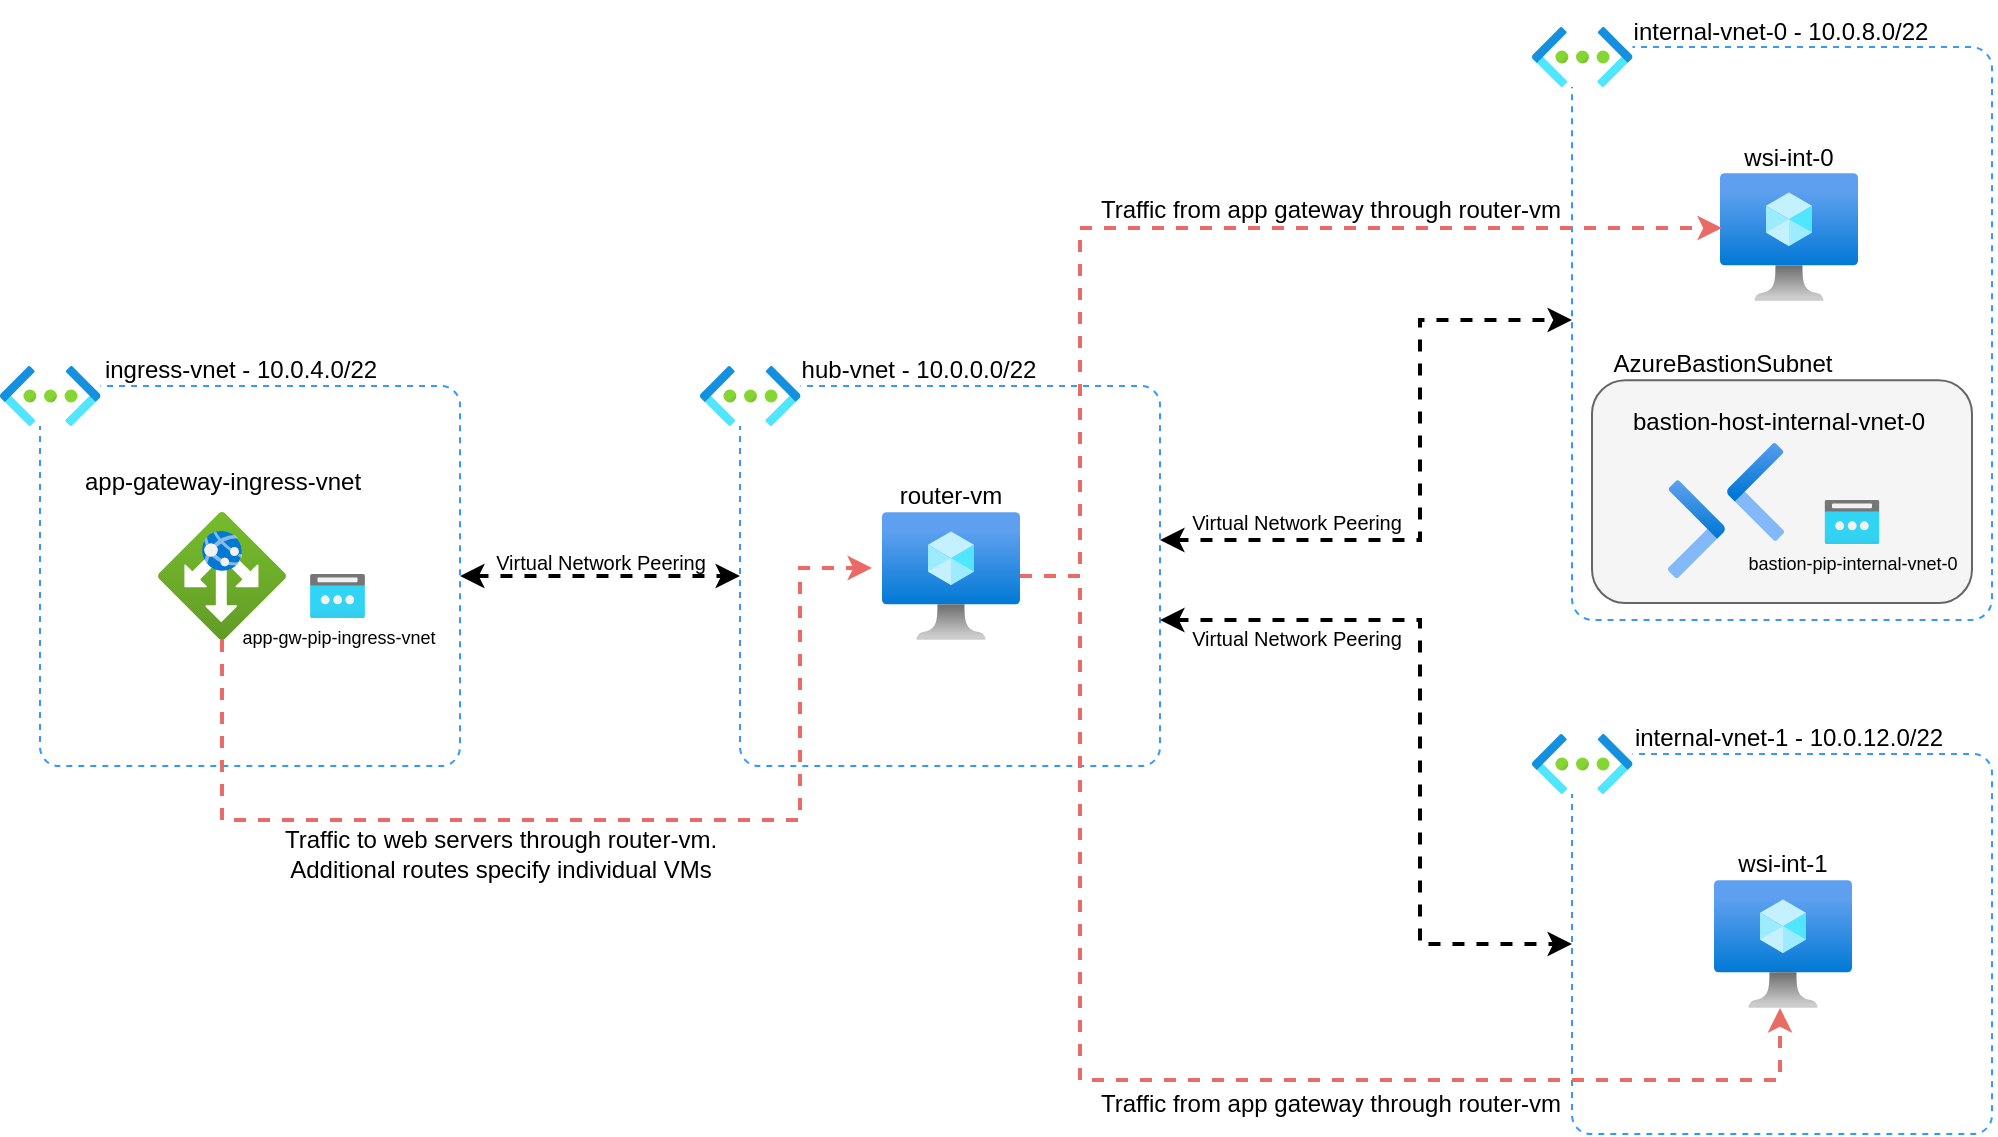 <mxfile version="24.0.0" type="github">
  <diagram name="Page-1" id="jYixplyprYPuEKd9gNtR">
    <mxGraphModel dx="1434" dy="797" grid="1" gridSize="10" guides="1" tooltips="1" connect="1" arrows="1" fold="1" page="1" pageScale="1" pageWidth="1169" pageHeight="827" math="0" shadow="0">
      <root>
        <mxCell id="0" />
        <mxCell id="1" parent="0" />
        <mxCell id="JOG0SNgDEtSP5BDotJ7P-7" value="" style="group" parent="1" vertex="1" connectable="0">
          <mxGeometry x="440" y="230" width="230" height="213" as="geometry" />
        </mxCell>
        <mxCell id="JOG0SNgDEtSP5BDotJ7P-2" value="" style="rounded=1;whiteSpace=wrap;html=1;dashed=1;strokeColor=#3399FF;arcSize=5;" parent="JOG0SNgDEtSP5BDotJ7P-7" vertex="1">
          <mxGeometry x="20" y="23" width="210" height="190" as="geometry" />
        </mxCell>
        <mxCell id="JOG0SNgDEtSP5BDotJ7P-3" value="" style="image;aspect=fixed;html=1;points=[];align=center;fontSize=12;image=img/lib/azure2/networking/Virtual_Networks.svg;imageBackground=default;" parent="JOG0SNgDEtSP5BDotJ7P-7" vertex="1">
          <mxGeometry y="13" width="50.25" height="30" as="geometry" />
        </mxCell>
        <mxCell id="JOG0SNgDEtSP5BDotJ7P-4" value="" style="image;aspect=fixed;html=1;points=[];align=center;fontSize=12;image=img/lib/azure2/compute/Virtual_Machine.svg;" parent="JOG0SNgDEtSP5BDotJ7P-7" vertex="1">
          <mxGeometry x="91" y="86" width="69" height="64" as="geometry" />
        </mxCell>
        <mxCell id="JOG0SNgDEtSP5BDotJ7P-5" value="router-vm" style="text;html=1;align=center;verticalAlign=middle;resizable=0;points=[];autosize=1;strokeColor=none;fillColor=none;" parent="JOG0SNgDEtSP5BDotJ7P-7" vertex="1">
          <mxGeometry x="90" y="63" width="70" height="30" as="geometry" />
        </mxCell>
        <mxCell id="JOG0SNgDEtSP5BDotJ7P-6" value="hub-vnet - 10.0.0.0/22" style="text;html=1;align=center;verticalAlign=middle;resizable=0;points=[];autosize=1;strokeColor=none;fillColor=none;" parent="JOG0SNgDEtSP5BDotJ7P-7" vertex="1">
          <mxGeometry x="39" width="140" height="30" as="geometry" />
        </mxCell>
        <mxCell id="JOG0SNgDEtSP5BDotJ7P-33" value="" style="group" parent="1" vertex="1" connectable="0">
          <mxGeometry x="856" y="414" width="230" height="213" as="geometry" />
        </mxCell>
        <mxCell id="JOG0SNgDEtSP5BDotJ7P-14" value="" style="rounded=1;whiteSpace=wrap;html=1;dashed=1;strokeColor=#3399FF;arcSize=5;" parent="JOG0SNgDEtSP5BDotJ7P-33" vertex="1">
          <mxGeometry x="20" y="23" width="210" height="190" as="geometry" />
        </mxCell>
        <mxCell id="JOG0SNgDEtSP5BDotJ7P-15" value="" style="image;aspect=fixed;html=1;points=[];align=center;fontSize=12;image=img/lib/azure2/networking/Virtual_Networks.svg;imageBackground=default;" parent="JOG0SNgDEtSP5BDotJ7P-33" vertex="1">
          <mxGeometry y="13" width="50.25" height="30" as="geometry" />
        </mxCell>
        <mxCell id="JOG0SNgDEtSP5BDotJ7P-16" value="" style="image;aspect=fixed;html=1;points=[];align=center;fontSize=12;image=img/lib/azure2/compute/Virtual_Machine.svg;" parent="JOG0SNgDEtSP5BDotJ7P-33" vertex="1">
          <mxGeometry x="91" y="86" width="69" height="64" as="geometry" />
        </mxCell>
        <mxCell id="JOG0SNgDEtSP5BDotJ7P-17" value="wsi-int-1" style="text;html=1;align=center;verticalAlign=middle;resizable=0;points=[];autosize=1;strokeColor=none;fillColor=none;" parent="JOG0SNgDEtSP5BDotJ7P-33" vertex="1">
          <mxGeometry x="90" y="63" width="70" height="30" as="geometry" />
        </mxCell>
        <mxCell id="JOG0SNgDEtSP5BDotJ7P-18" value="internal-vnet-1 - 10.0.12.0/22" style="text;html=1;align=center;verticalAlign=middle;resizable=0;points=[];autosize=1;strokeColor=none;fillColor=none;" parent="JOG0SNgDEtSP5BDotJ7P-33" vertex="1">
          <mxGeometry x="38" width="180" height="30" as="geometry" />
        </mxCell>
        <mxCell id="JOG0SNgDEtSP5BDotJ7P-39" style="edgeStyle=orthogonalEdgeStyle;rounded=0;orthogonalLoop=1;jettySize=auto;html=1;dashed=1;strokeColor=#000000;strokeWidth=2;endArrow=classic;endFill=1;startArrow=classic;startFill=1;" parent="1" source="JOG0SNgDEtSP5BDotJ7P-19" edge="1">
          <mxGeometry relative="1" as="geometry">
            <mxPoint x="460" y="348" as="targetPoint" />
          </mxGeometry>
        </mxCell>
        <mxCell id="JOG0SNgDEtSP5BDotJ7P-19" value="" style="rounded=1;whiteSpace=wrap;html=1;dashed=1;strokeColor=#3399FF;arcSize=5;" parent="1" vertex="1">
          <mxGeometry x="110" y="253" width="210" height="190" as="geometry" />
        </mxCell>
        <mxCell id="JOG0SNgDEtSP5BDotJ7P-20" value="" style="image;aspect=fixed;html=1;points=[];align=center;fontSize=12;image=img/lib/azure2/networking/Virtual_Networks.svg;imageBackground=default;" parent="1" vertex="1">
          <mxGeometry x="90" y="243" width="50.25" height="30" as="geometry" />
        </mxCell>
        <mxCell id="JOG0SNgDEtSP5BDotJ7P-23" value="ingress-vnet - 10.0.4.0/22" style="text;html=1;align=center;verticalAlign=middle;resizable=0;points=[];autosize=1;strokeColor=none;fillColor=none;" parent="1" vertex="1">
          <mxGeometry x="130" y="230" width="160" height="30" as="geometry" />
        </mxCell>
        <mxCell id="JOG0SNgDEtSP5BDotJ7P-24" value="" style="image;aspect=fixed;html=1;points=[];align=center;fontSize=12;image=img/lib/azure2/networking/Application_Gateways.svg;" parent="1" vertex="1">
          <mxGeometry x="169" y="316" width="64" height="64" as="geometry" />
        </mxCell>
        <mxCell id="JOG0SNgDEtSP5BDotJ7P-25" value="app-gateway-ingress-vnet" style="text;html=1;align=center;verticalAlign=middle;resizable=0;points=[];autosize=1;strokeColor=none;fillColor=none;" parent="1" vertex="1">
          <mxGeometry x="121" y="286" width="160" height="30" as="geometry" />
        </mxCell>
        <mxCell id="JOG0SNgDEtSP5BDotJ7P-28" value="" style="group" parent="1" vertex="1" connectable="0">
          <mxGeometry x="198.75" y="347" width="120" height="42" as="geometry" />
        </mxCell>
        <mxCell id="JOG0SNgDEtSP5BDotJ7P-26" value="" style="image;aspect=fixed;html=1;points=[];align=center;fontSize=12;image=img/lib/azure2/networking/Public_IP_Addresses.svg;" parent="JOG0SNgDEtSP5BDotJ7P-28" vertex="1">
          <mxGeometry x="46.25" width="27.5" height="22" as="geometry" />
        </mxCell>
        <mxCell id="JOG0SNgDEtSP5BDotJ7P-27" value="app-gw-pip-ingress-vnet" style="text;html=1;align=center;verticalAlign=middle;resizable=0;points=[];autosize=1;strokeColor=none;fillColor=none;fontSize=9;" parent="JOG0SNgDEtSP5BDotJ7P-28" vertex="1">
          <mxGeometry y="22" width="120" height="20" as="geometry" />
        </mxCell>
        <mxCell id="JOG0SNgDEtSP5BDotJ7P-40" value="Virtual Network Peering" style="text;html=1;align=center;verticalAlign=middle;resizable=0;points=[];autosize=1;strokeColor=none;fillColor=none;fontSize=10;" parent="1" vertex="1">
          <mxGeometry x="325" y="325.5" width="130" height="30" as="geometry" />
        </mxCell>
        <mxCell id="JOG0SNgDEtSP5BDotJ7P-41" style="edgeStyle=orthogonalEdgeStyle;rounded=0;orthogonalLoop=1;jettySize=auto;html=1;entryX=0;entryY=0.473;entryDx=0;entryDy=0;startArrow=classic;startFill=1;strokeWidth=2;dashed=1;entryPerimeter=0;" parent="1" source="JOG0SNgDEtSP5BDotJ7P-2" target="JOG0SNgDEtSP5BDotJ7P-9" edge="1">
          <mxGeometry relative="1" as="geometry">
            <Array as="points">
              <mxPoint x="800" y="330" />
              <mxPoint x="800" y="220" />
              <mxPoint x="876" y="220" />
            </Array>
          </mxGeometry>
        </mxCell>
        <mxCell id="JOG0SNgDEtSP5BDotJ7P-42" style="edgeStyle=orthogonalEdgeStyle;rounded=0;orthogonalLoop=1;jettySize=auto;html=1;entryX=0;entryY=0.5;entryDx=0;entryDy=0;startArrow=classic;startFill=1;strokeWidth=2;dashed=1;" parent="1" target="JOG0SNgDEtSP5BDotJ7P-14" edge="1">
          <mxGeometry relative="1" as="geometry">
            <Array as="points">
              <mxPoint x="670" y="370" />
              <mxPoint x="800" y="370" />
              <mxPoint x="800" y="532" />
            </Array>
            <mxPoint x="670" y="370" as="sourcePoint" />
          </mxGeometry>
        </mxCell>
        <mxCell id="JOG0SNgDEtSP5BDotJ7P-43" value="&lt;font style=&quot;font-size: 10px;&quot;&gt;Virtual Network Peering&lt;br&gt;&lt;/font&gt;" style="text;html=1;align=center;verticalAlign=middle;resizable=0;points=[];autosize=1;strokeColor=none;fillColor=none;" parent="1" vertex="1">
          <mxGeometry x="673" y="306" width="130" height="30" as="geometry" />
        </mxCell>
        <mxCell id="JOG0SNgDEtSP5BDotJ7P-44" style="edgeStyle=orthogonalEdgeStyle;rounded=0;orthogonalLoop=1;jettySize=auto;html=1;entryX=-0.072;entryY=0.438;entryDx=0;entryDy=0;entryPerimeter=0;dashed=1;strokeColor=#EA6B66;strokeWidth=2;" parent="1" source="JOG0SNgDEtSP5BDotJ7P-24" target="JOG0SNgDEtSP5BDotJ7P-4" edge="1">
          <mxGeometry relative="1" as="geometry">
            <Array as="points">
              <mxPoint x="201" y="470" />
              <mxPoint x="490" y="470" />
              <mxPoint x="490" y="344" />
            </Array>
          </mxGeometry>
        </mxCell>
        <mxCell id="JOG0SNgDEtSP5BDotJ7P-45" value="Traffic to web servers through router-vm.&lt;br&gt;Additional routes specify individual VMs" style="text;html=1;align=center;verticalAlign=middle;resizable=0;points=[];autosize=1;strokeColor=none;fillColor=none;" parent="1" vertex="1">
          <mxGeometry x="220" y="467" width="240" height="40" as="geometry" />
        </mxCell>
        <mxCell id="JOG0SNgDEtSP5BDotJ7P-47" style="edgeStyle=orthogonalEdgeStyle;rounded=0;orthogonalLoop=1;jettySize=auto;html=1;strokeColor=#EA6B66;dashed=1;strokeWidth=2;" parent="1" source="JOG0SNgDEtSP5BDotJ7P-4" target="JOG0SNgDEtSP5BDotJ7P-16" edge="1">
          <mxGeometry relative="1" as="geometry">
            <Array as="points">
              <mxPoint x="630" y="348" />
              <mxPoint x="630" y="600" />
              <mxPoint x="980" y="600" />
            </Array>
          </mxGeometry>
        </mxCell>
        <mxCell id="JOG0SNgDEtSP5BDotJ7P-48" value="Traffic from app gateway through router-vm" style="text;html=1;align=center;verticalAlign=middle;resizable=0;points=[];autosize=1;strokeColor=none;fillColor=none;" parent="1" vertex="1">
          <mxGeometry x="630" y="597" width="250" height="30" as="geometry" />
        </mxCell>
        <mxCell id="JOG0SNgDEtSP5BDotJ7P-49" value="" style="group" parent="1" vertex="1" connectable="0">
          <mxGeometry x="856" y="60.5" width="232" height="309.5" as="geometry" />
        </mxCell>
        <mxCell id="JOG0SNgDEtSP5BDotJ7P-9" value="" style="rounded=1;whiteSpace=wrap;html=1;dashed=1;strokeColor=#3399FF;arcSize=5;" parent="JOG0SNgDEtSP5BDotJ7P-49" vertex="1">
          <mxGeometry x="20" y="23" width="210" height="286.5" as="geometry" />
        </mxCell>
        <mxCell id="JOG0SNgDEtSP5BDotJ7P-10" value="" style="image;aspect=fixed;html=1;points=[];align=center;fontSize=12;image=img/lib/azure2/networking/Virtual_Networks.svg;imageBackground=default;" parent="JOG0SNgDEtSP5BDotJ7P-49" vertex="1">
          <mxGeometry y="13" width="50.25" height="30" as="geometry" />
        </mxCell>
        <mxCell id="JOG0SNgDEtSP5BDotJ7P-13" value="internal-vnet-0 - 10.0.8.0/22" style="text;html=1;align=center;verticalAlign=middle;resizable=0;points=[];autosize=1;strokeColor=none;fillColor=none;" parent="JOG0SNgDEtSP5BDotJ7P-49" vertex="1">
          <mxGeometry x="39" width="170" height="30" as="geometry" />
        </mxCell>
        <mxCell id="JOG0SNgDEtSP5BDotJ7P-30" value="" style="group" parent="JOG0SNgDEtSP5BDotJ7P-49" vertex="1" connectable="0">
          <mxGeometry x="93" y="63" width="70" height="87" as="geometry" />
        </mxCell>
        <mxCell id="JOG0SNgDEtSP5BDotJ7P-11" value="" style="image;aspect=fixed;html=1;points=[];align=center;fontSize=12;image=img/lib/azure2/compute/Virtual_Machine.svg;" parent="JOG0SNgDEtSP5BDotJ7P-30" vertex="1">
          <mxGeometry x="1" y="23" width="69" height="64" as="geometry" />
        </mxCell>
        <mxCell id="JOG0SNgDEtSP5BDotJ7P-12" value="wsi-int-0" style="text;html=1;align=center;verticalAlign=middle;resizable=0;points=[];autosize=1;strokeColor=none;fillColor=none;" parent="JOG0SNgDEtSP5BDotJ7P-30" vertex="1">
          <mxGeometry width="70" height="30" as="geometry" />
        </mxCell>
        <mxCell id="JOG0SNgDEtSP5BDotJ7P-36" value="" style="rounded=1;whiteSpace=wrap;html=1;fillColor=#f5f5f5;fontColor=#333333;strokeColor=#666666;" parent="JOG0SNgDEtSP5BDotJ7P-49" vertex="1">
          <mxGeometry x="30" y="189.59" width="190" height="111.41" as="geometry" />
        </mxCell>
        <mxCell id="JOG0SNgDEtSP5BDotJ7P-32" value="" style="group" parent="JOG0SNgDEtSP5BDotJ7P-49" vertex="1" connectable="0">
          <mxGeometry x="35" y="195.79" width="170" height="93" as="geometry" />
        </mxCell>
        <mxCell id="JOG0SNgDEtSP5BDotJ7P-29" value="" style="image;aspect=fixed;html=1;points=[];align=center;fontSize=12;image=img/lib/azure2/networking/Bastions.svg;" parent="JOG0SNgDEtSP5BDotJ7P-32" vertex="1">
          <mxGeometry x="33" y="25" width="58.0" height="68" as="geometry" />
        </mxCell>
        <mxCell id="JOG0SNgDEtSP5BDotJ7P-31" value="bastion-host-internal-vnet-0" style="text;html=1;align=center;verticalAlign=middle;resizable=0;points=[];autosize=1;strokeColor=none;fillColor=none;" parent="JOG0SNgDEtSP5BDotJ7P-32" vertex="1">
          <mxGeometry x="3" width="170" height="30" as="geometry" />
        </mxCell>
        <mxCell id="JOG0SNgDEtSP5BDotJ7P-37" value="AzureBastionSubnet" style="text;html=1;align=center;verticalAlign=middle;resizable=0;points=[];autosize=1;strokeColor=none;fillColor=none;" parent="JOG0SNgDEtSP5BDotJ7P-49" vertex="1">
          <mxGeometry x="30" y="166" width="130" height="30" as="geometry" />
        </mxCell>
        <mxCell id="JOG0SNgDEtSP5BDotJ7P-51" value="" style="group" parent="JOG0SNgDEtSP5BDotJ7P-49" vertex="1" connectable="0">
          <mxGeometry x="100" y="249.5" width="125" height="42" as="geometry" />
        </mxCell>
        <mxCell id="JOG0SNgDEtSP5BDotJ7P-52" value="" style="image;aspect=fixed;html=1;points=[];align=center;fontSize=12;image=img/lib/azure2/networking/Public_IP_Addresses.svg;" parent="JOG0SNgDEtSP5BDotJ7P-51" vertex="1">
          <mxGeometry x="46.25" width="27.5" height="22" as="geometry" />
        </mxCell>
        <mxCell id="JOG0SNgDEtSP5BDotJ7P-53" value="bastion-pip-internal-vnet-0" style="text;html=1;align=center;verticalAlign=middle;resizable=0;points=[];autosize=1;strokeColor=none;fillColor=none;fontSize=9;" parent="JOG0SNgDEtSP5BDotJ7P-51" vertex="1">
          <mxGeometry x="-5" y="22" width="130" height="20" as="geometry" />
        </mxCell>
        <mxCell id="JOG0SNgDEtSP5BDotJ7P-46" style="edgeStyle=orthogonalEdgeStyle;rounded=0;orthogonalLoop=1;jettySize=auto;html=1;entryX=0.014;entryY=0.43;entryDx=0;entryDy=0;entryPerimeter=0;strokeColor=#EA6B66;dashed=1;strokeWidth=2;" parent="1" source="JOG0SNgDEtSP5BDotJ7P-4" target="JOG0SNgDEtSP5BDotJ7P-11" edge="1">
          <mxGeometry relative="1" as="geometry">
            <Array as="points">
              <mxPoint x="630" y="348" />
              <mxPoint x="630" y="174" />
            </Array>
          </mxGeometry>
        </mxCell>
        <mxCell id="JOG0SNgDEtSP5BDotJ7P-50" value="Traffic from app gateway through router-vm" style="text;html=1;align=center;verticalAlign=middle;resizable=0;points=[];autosize=1;strokeColor=none;fillColor=none;" parent="1" vertex="1">
          <mxGeometry x="630" y="150" width="250" height="30" as="geometry" />
        </mxCell>
        <mxCell id="aewcw3eaJGGGSch4zthT-1" value="&lt;font style=&quot;font-size: 10px;&quot;&gt;Virtual Network Peering&lt;br&gt;&lt;/font&gt;" style="text;html=1;align=center;verticalAlign=middle;resizable=0;points=[];autosize=1;strokeColor=none;fillColor=none;" parent="1" vertex="1">
          <mxGeometry x="673" y="364" width="130" height="30" as="geometry" />
        </mxCell>
      </root>
    </mxGraphModel>
  </diagram>
</mxfile>
